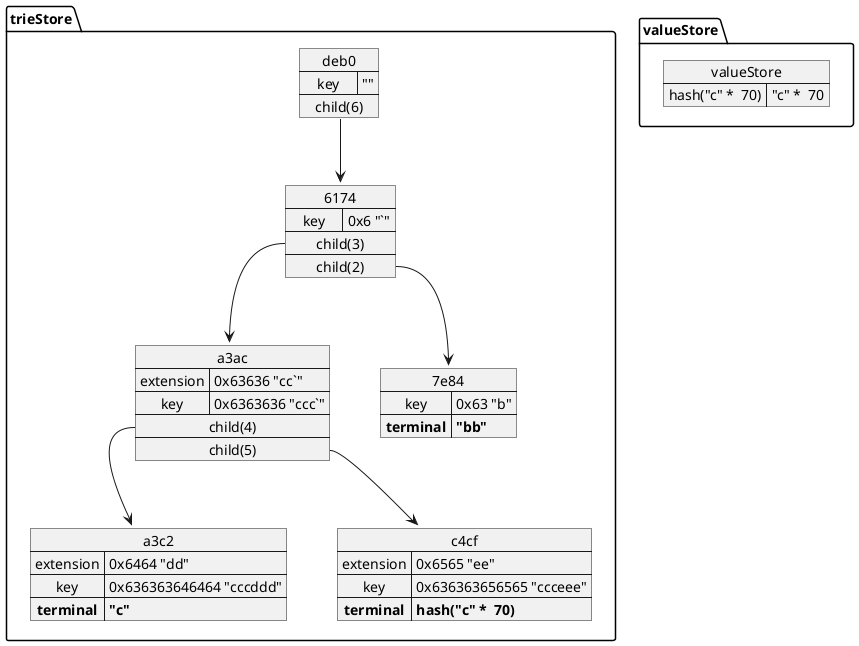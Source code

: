 @startuml
top to bottom direction
package trieStore {
	map a3c2 {
		extension => 0x6464 "dd"
			key => 0x636363646464 "cccddd"
			**terminal** => **"c"**
	}
	map c4cf {
		extension => 0x6565 "ee"
			key => 0x636363656565 "ccceee"
			**terminal** => **hash("c" *  70)**
	}
	map a3ac {
		extension => 0x63636 "cc`"
			key => 0x6363636 "ccc`"
			child(4) *--> a3c2
			child(5) *--> c4cf
	}
	map 7e84 {
		key => 0x63 "b"
			**terminal** => **"bb"**
	}
	map 6174 {
		key => 0x6 "`"
			child(3) *--> a3ac
			child(2) *--> 7e84
	}
	map deb0 {
		key => ""
			child(6) *--> 6174
	}
}
package valueStore {
	map valueStore {
		hash("c" *  70) => "c" *  70
	}
}
@enduml
